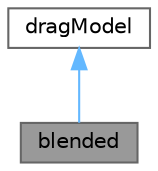 digraph "blended"
{
 // LATEX_PDF_SIZE
  bgcolor="transparent";
  edge [fontname=Helvetica,fontsize=10,labelfontname=Helvetica,labelfontsize=10];
  node [fontname=Helvetica,fontsize=10,shape=box,height=0.2,width=0.4];
  Node1 [id="Node000001",label="blended",height=0.2,width=0.4,color="gray40", fillcolor="grey60", style="filled", fontcolor="black",tooltip="Blends two drag models based on the phase fractions to handle phase-inversion."];
  Node2 -> Node1 [id="edge1_Node000001_Node000002",dir="back",color="steelblue1",style="solid",tooltip=" "];
  Node2 [id="Node000002",label="dragModel",height=0.2,width=0.4,color="gray40", fillcolor="white", style="filled",URL="$classFoam_1_1multiphaseEuler_1_1dragModel.html",tooltip=" "];
}
